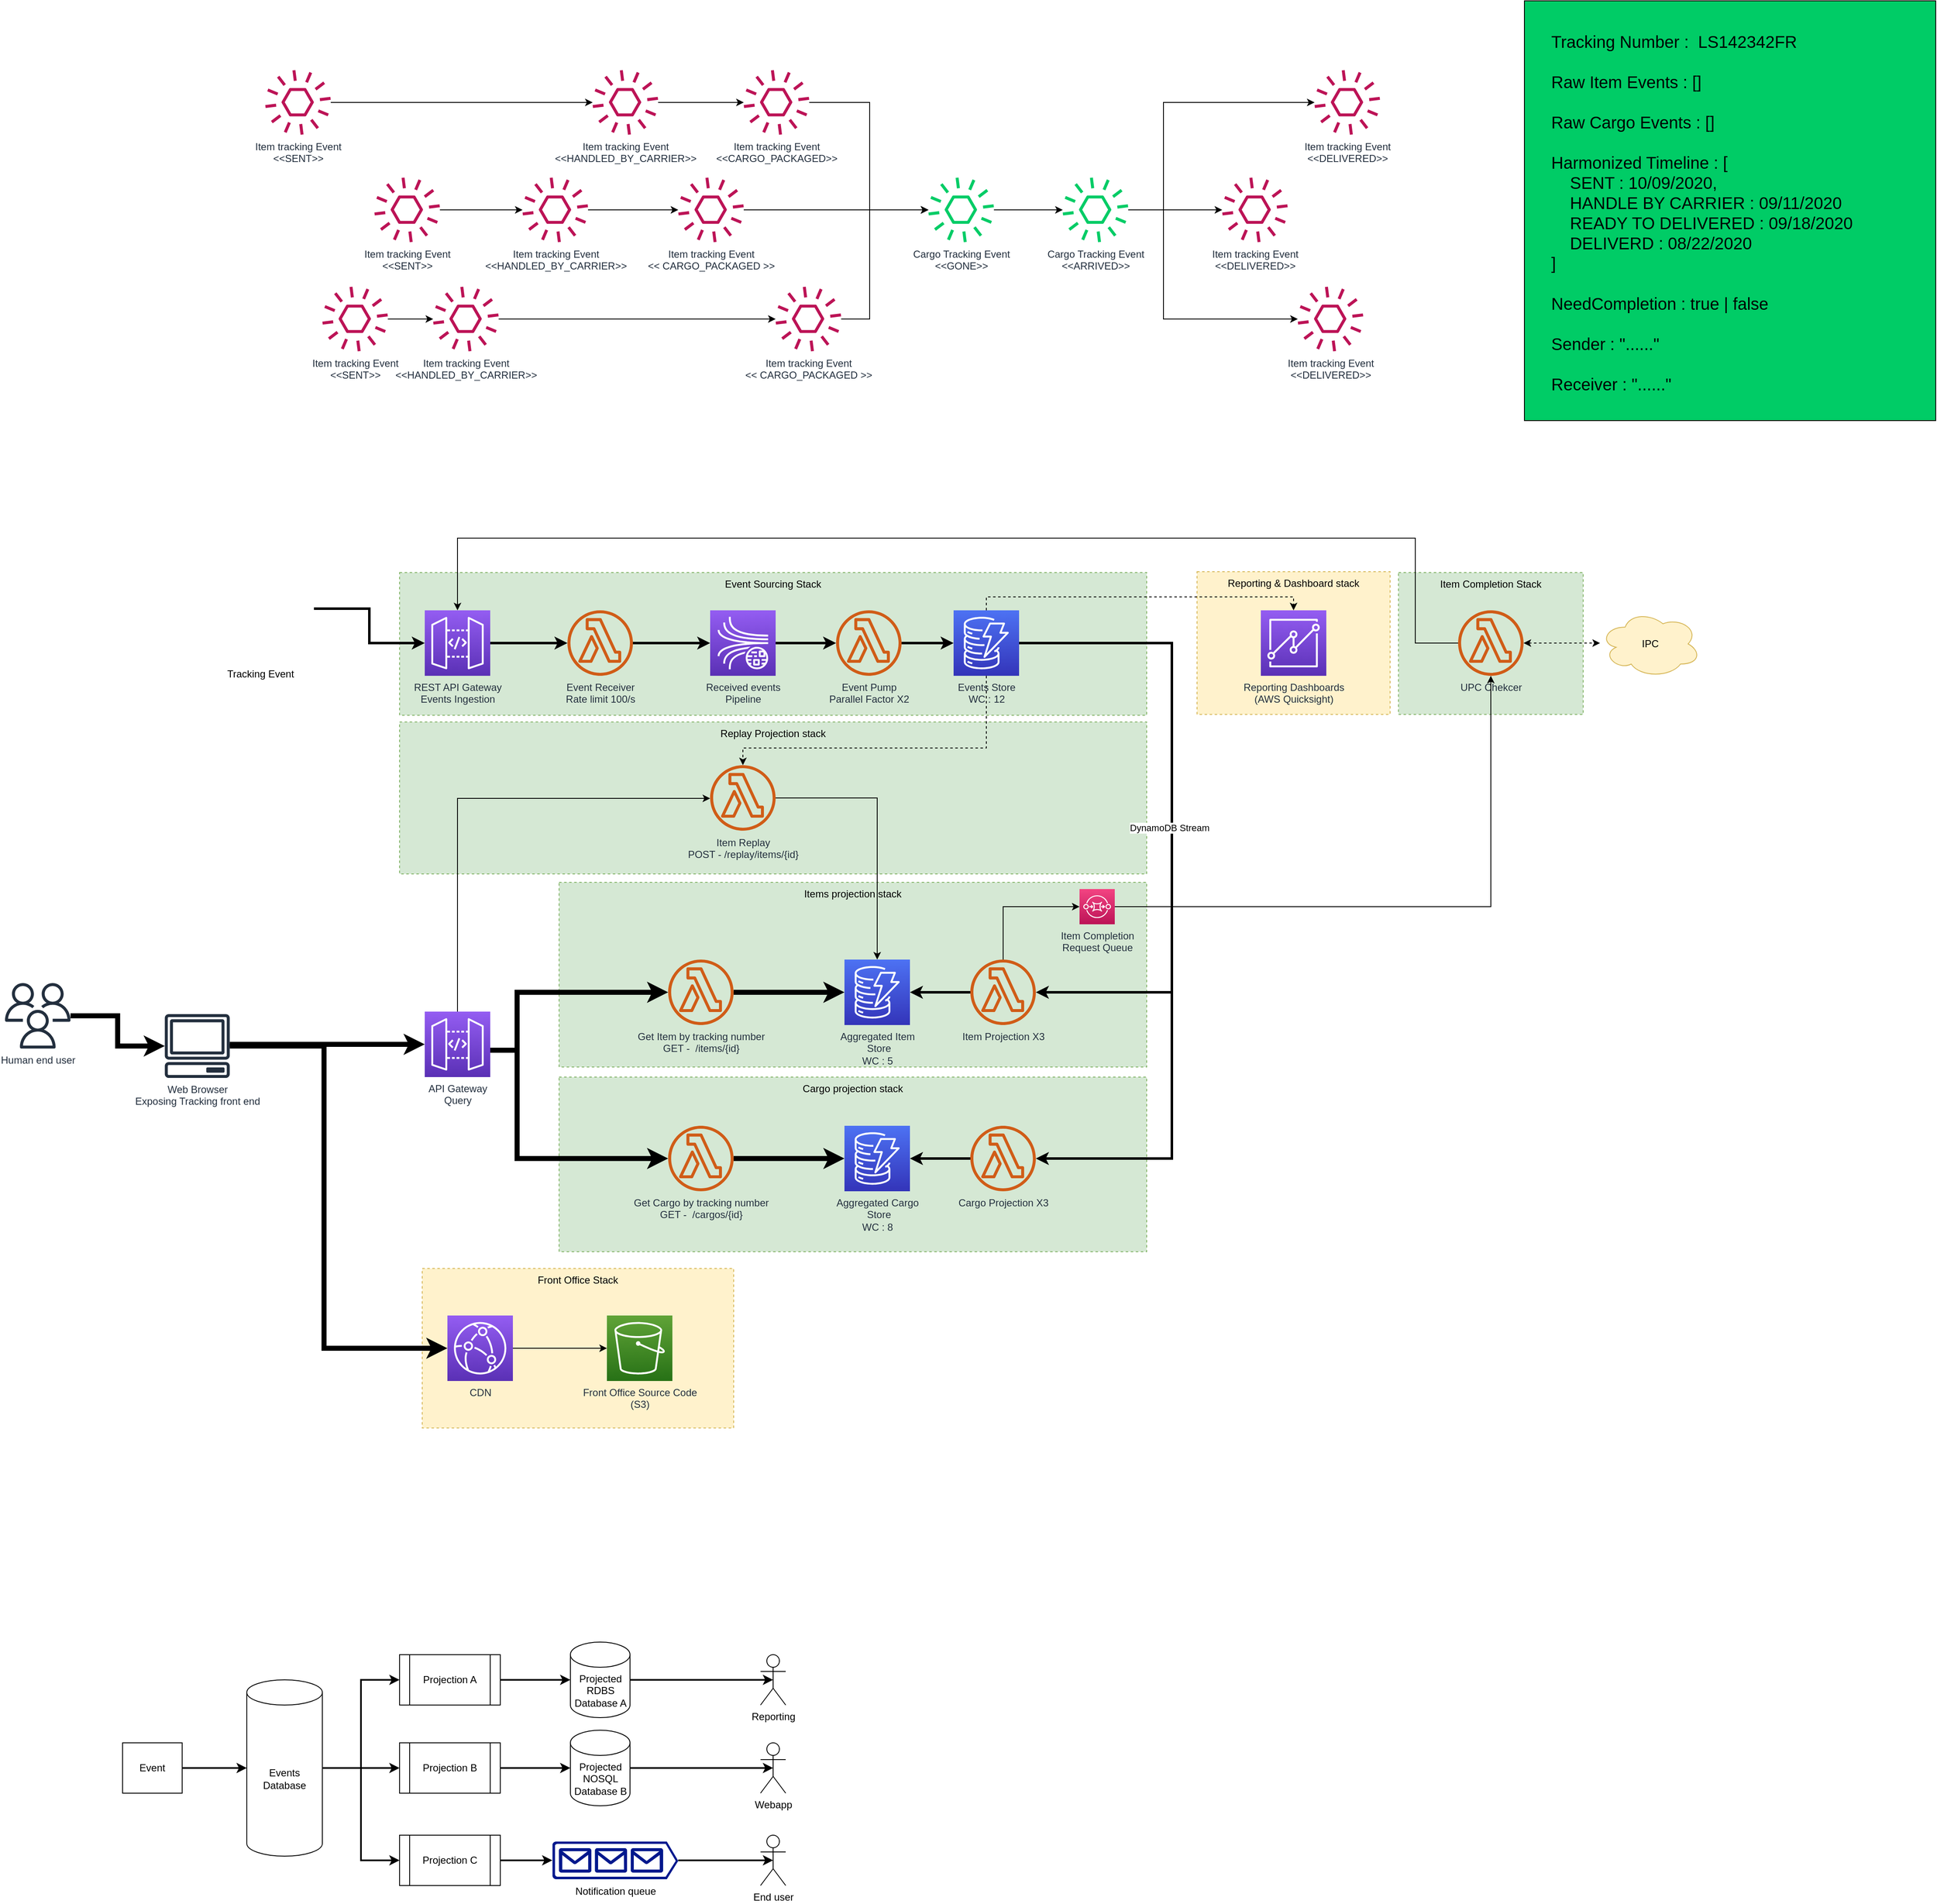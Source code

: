 <mxfile version="13.7.9" type="device"><diagram id="Ht1M8jgEwFfnCIfOTk4-" name="Page-1"><mxGraphModel dx="2520" dy="1563" grid="1" gridSize="10" guides="1" tooltips="1" connect="1" arrows="1" fold="1" page="1" pageScale="1" pageWidth="1169" pageHeight="827" math="0" shadow="0"><root><mxCell id="0"/><mxCell id="1" parent="0"/><mxCell id="Wn7-F7wLtAGooa-VM_6L-3" value="Cargo projection stack" style="fillColor=#d5e8d4;strokeColor=#82b366;dashed=1;verticalAlign=top;fontStyle=0;" vertex="1" parent="1"><mxGeometry x="430" y="502" width="700" height="208" as="geometry"/></mxCell><mxCell id="ptYLFDkR_tMjCrE3oB0P-11" value="Replay Projection stack" style="fillColor=#d5e8d4;strokeColor=#82b366;dashed=1;verticalAlign=top;fontStyle=0;" parent="1" vertex="1"><mxGeometry x="240" y="79" width="890" height="181" as="geometry"/></mxCell><mxCell id="R1lDysVu-CYgKzCgnxMu-57" value="Front Office Stack" style="fillColor=#fff2cc;strokeColor=#d6b656;dashed=1;verticalAlign=top;fontStyle=0;shadow=0;" parent="1" vertex="1"><mxGeometry x="267" y="730" width="371" height="190" as="geometry"/></mxCell><mxCell id="R1lDysVu-CYgKzCgnxMu-56" value="Items projection stack" style="fillColor=#d5e8d4;strokeColor=#82b366;dashed=1;verticalAlign=top;fontStyle=0;" parent="1" vertex="1"><mxGeometry x="430" y="270" width="700" height="220" as="geometry"/></mxCell><mxCell id="R1lDysVu-CYgKzCgnxMu-55" value="Event Sourcing Stack" style="fillColor=#d5e8d4;strokeColor=#82b366;dashed=1;verticalAlign=top;fontStyle=0;" parent="1" vertex="1"><mxGeometry x="240" y="-99" width="890" height="170" as="geometry"/></mxCell><mxCell id="R1lDysVu-CYgKzCgnxMu-5" style="edgeStyle=orthogonalEdgeStyle;rounded=0;orthogonalLoop=1;jettySize=auto;html=1;strokeWidth=3;" parent="1" source="R1lDysVu-CYgKzCgnxMu-1" target="R1lDysVu-CYgKzCgnxMu-4" edge="1"><mxGeometry relative="1" as="geometry"/></mxCell><mxCell id="R1lDysVu-CYgKzCgnxMu-1" value="REST API Gateway&lt;br&gt;Events Ingestion" style="outlineConnect=0;fontColor=#232F3E;gradientColor=#945DF2;gradientDirection=north;fillColor=#5A30B5;strokeColor=#ffffff;dashed=0;verticalLabelPosition=bottom;verticalAlign=top;align=center;html=1;fontSize=12;fontStyle=0;aspect=fixed;shape=mxgraph.aws4.resourceIcon;resIcon=mxgraph.aws4.api_gateway;" parent="1" vertex="1"><mxGeometry x="270" y="-54" width="78" height="78" as="geometry"/></mxCell><mxCell id="R1lDysVu-CYgKzCgnxMu-33" style="edgeStyle=orthogonalEdgeStyle;rounded=0;orthogonalLoop=1;jettySize=auto;html=1;strokeWidth=6;" parent="1" source="R1lDysVu-CYgKzCgnxMu-2" target="R1lDysVu-CYgKzCgnxMu-28" edge="1"><mxGeometry relative="1" as="geometry"><Array as="points"><mxPoint x="380" y="470"/><mxPoint x="380" y="401"/></Array></mxGeometry></mxCell><mxCell id="R1lDysVu-CYgKzCgnxMu-37" style="edgeStyle=orthogonalEdgeStyle;rounded=0;orthogonalLoop=1;jettySize=auto;html=1;strokeWidth=6;" parent="1" source="R1lDysVu-CYgKzCgnxMu-2" target="R1lDysVu-CYgKzCgnxMu-29" edge="1"><mxGeometry relative="1" as="geometry"><Array as="points"><mxPoint x="380" y="470"/><mxPoint x="380" y="599"/></Array></mxGeometry></mxCell><mxCell id="ptYLFDkR_tMjCrE3oB0P-8" style="edgeStyle=orthogonalEdgeStyle;rounded=0;orthogonalLoop=1;jettySize=auto;html=1;" parent="1" source="R1lDysVu-CYgKzCgnxMu-2" target="ptYLFDkR_tMjCrE3oB0P-7" edge="1"><mxGeometry relative="1" as="geometry"><Array as="points"><mxPoint x="309" y="170"/></Array></mxGeometry></mxCell><mxCell id="R1lDysVu-CYgKzCgnxMu-2" value="API Gateway&lt;br&gt;Query" style="outlineConnect=0;fontColor=#232F3E;gradientColor=#945DF2;gradientDirection=north;fillColor=#5A30B5;strokeColor=#ffffff;dashed=0;verticalLabelPosition=bottom;verticalAlign=top;align=center;html=1;fontSize=12;fontStyle=0;aspect=fixed;shape=mxgraph.aws4.resourceIcon;resIcon=mxgraph.aws4.api_gateway;" parent="1" vertex="1"><mxGeometry x="270" y="424" width="78" height="78" as="geometry"/></mxCell><mxCell id="R1lDysVu-CYgKzCgnxMu-7" style="edgeStyle=orthogonalEdgeStyle;rounded=0;orthogonalLoop=1;jettySize=auto;html=1;strokeWidth=3;" parent="1" source="R1lDysVu-CYgKzCgnxMu-4" target="R1lDysVu-CYgKzCgnxMu-6" edge="1"><mxGeometry relative="1" as="geometry"/></mxCell><mxCell id="R1lDysVu-CYgKzCgnxMu-4" value="Event Receiver&lt;br&gt;Rate limit 100/s" style="outlineConnect=0;fontColor=#232F3E;gradientColor=none;fillColor=#D05C17;strokeColor=none;dashed=0;verticalLabelPosition=bottom;verticalAlign=top;align=center;html=1;fontSize=12;fontStyle=0;aspect=fixed;pointerEvents=1;shape=mxgraph.aws4.lambda_function;" parent="1" vertex="1"><mxGeometry x="440" y="-54" width="78" height="78" as="geometry"/></mxCell><mxCell id="R1lDysVu-CYgKzCgnxMu-9" style="edgeStyle=orthogonalEdgeStyle;rounded=0;orthogonalLoop=1;jettySize=auto;html=1;strokeWidth=3;" parent="1" source="R1lDysVu-CYgKzCgnxMu-6" target="R1lDysVu-CYgKzCgnxMu-8" edge="1"><mxGeometry relative="1" as="geometry"/></mxCell><mxCell id="R1lDysVu-CYgKzCgnxMu-6" value="Received events&lt;br&gt;Pipeline" style="outlineConnect=0;fontColor=#232F3E;gradientColor=#945DF2;gradientDirection=north;fillColor=#5A30B5;strokeColor=#ffffff;dashed=0;verticalLabelPosition=bottom;verticalAlign=top;align=center;html=1;fontSize=12;fontStyle=0;aspect=fixed;shape=mxgraph.aws4.resourceIcon;resIcon=mxgraph.aws4.kinesis_data_streams;" parent="1" vertex="1"><mxGeometry x="610" y="-54" width="78" height="78" as="geometry"/></mxCell><mxCell id="R1lDysVu-CYgKzCgnxMu-13" style="edgeStyle=orthogonalEdgeStyle;rounded=0;orthogonalLoop=1;jettySize=auto;html=1;strokeWidth=3;" parent="1" source="R1lDysVu-CYgKzCgnxMu-8" target="R1lDysVu-CYgKzCgnxMu-12" edge="1"><mxGeometry relative="1" as="geometry"/></mxCell><mxCell id="R1lDysVu-CYgKzCgnxMu-8" value="Event Pump&lt;br&gt;Parallel Factor X2" style="outlineConnect=0;fontColor=#232F3E;gradientColor=none;fillColor=#D05C17;strokeColor=none;dashed=0;verticalLabelPosition=bottom;verticalAlign=top;align=center;html=1;fontSize=12;fontStyle=0;aspect=fixed;pointerEvents=1;shape=mxgraph.aws4.lambda_function;" parent="1" vertex="1"><mxGeometry x="760" y="-54" width="78" height="78" as="geometry"/></mxCell><mxCell id="ptYLFDkR_tMjCrE3oB0P-9" style="edgeStyle=orthogonalEdgeStyle;rounded=0;orthogonalLoop=1;jettySize=auto;html=1;dashed=1;" parent="1" source="R1lDysVu-CYgKzCgnxMu-12" target="ptYLFDkR_tMjCrE3oB0P-7" edge="1"><mxGeometry relative="1" as="geometry"><Array as="points"><mxPoint x="939" y="110"/><mxPoint x="649" y="110"/></Array></mxGeometry></mxCell><mxCell id="R1lDysVu-CYgKzCgnxMu-12" value="Events Store&lt;br&gt;WC : 12" style="outlineConnect=0;fontColor=#232F3E;gradientColor=#4D72F3;gradientDirection=north;fillColor=#3334B9;strokeColor=#ffffff;dashed=0;verticalLabelPosition=bottom;verticalAlign=top;align=center;html=1;fontSize=12;fontStyle=0;aspect=fixed;shape=mxgraph.aws4.resourceIcon;resIcon=mxgraph.aws4.dynamodb;" parent="1" vertex="1"><mxGeometry x="900" y="-54" width="78" height="78" as="geometry"/></mxCell><mxCell id="R1lDysVu-CYgKzCgnxMu-23" style="edgeStyle=orthogonalEdgeStyle;rounded=0;orthogonalLoop=1;jettySize=auto;html=1;strokeWidth=3;" parent="1" source="R1lDysVu-CYgKzCgnxMu-14" target="R1lDysVu-CYgKzCgnxMu-19" edge="1"><mxGeometry relative="1" as="geometry"/></mxCell><mxCell id="R1lDysVu-CYgKzCgnxMu-14" value="Cargo Projection X3" style="outlineConnect=0;fontColor=#232F3E;gradientColor=none;fillColor=#D05C17;strokeColor=none;dashed=0;verticalLabelPosition=bottom;verticalAlign=top;align=center;html=1;fontSize=12;fontStyle=0;aspect=fixed;pointerEvents=1;shape=mxgraph.aws4.lambda_function;" parent="1" vertex="1"><mxGeometry x="920" y="560" width="78" height="78" as="geometry"/></mxCell><mxCell id="R1lDysVu-CYgKzCgnxMu-22" style="edgeStyle=orthogonalEdgeStyle;rounded=0;orthogonalLoop=1;jettySize=auto;html=1;strokeWidth=3;" parent="1" source="R1lDysVu-CYgKzCgnxMu-16" target="R1lDysVu-CYgKzCgnxMu-21" edge="1"><mxGeometry relative="1" as="geometry"/></mxCell><mxCell id="ptYLFDkR_tMjCrE3oB0P-19" style="edgeStyle=orthogonalEdgeStyle;rounded=0;orthogonalLoop=1;jettySize=auto;html=1;strokeWidth=1;" parent="1" source="R1lDysVu-CYgKzCgnxMu-16" target="ptYLFDkR_tMjCrE3oB0P-15" edge="1"><mxGeometry relative="1" as="geometry"><Array as="points"><mxPoint x="959" y="299"/></Array></mxGeometry></mxCell><mxCell id="R1lDysVu-CYgKzCgnxMu-16" value="Item Projection X3" style="outlineConnect=0;fontColor=#232F3E;gradientColor=none;fillColor=#D05C17;strokeColor=none;dashed=0;verticalLabelPosition=bottom;verticalAlign=top;align=center;html=1;fontSize=12;fontStyle=0;aspect=fixed;pointerEvents=1;shape=mxgraph.aws4.lambda_function;" parent="1" vertex="1"><mxGeometry x="920" y="362" width="78" height="78" as="geometry"/></mxCell><mxCell id="R1lDysVu-CYgKzCgnxMu-19" value="Aggregated Cargo&lt;br&gt;&amp;nbsp;Store&lt;br&gt;WC : 8" style="outlineConnect=0;fontColor=#232F3E;gradientColor=#4D72F3;gradientDirection=north;fillColor=#3334B9;strokeColor=#ffffff;dashed=0;verticalLabelPosition=bottom;verticalAlign=top;align=center;html=1;fontSize=12;fontStyle=0;aspect=fixed;shape=mxgraph.aws4.resourceIcon;resIcon=mxgraph.aws4.dynamodb;" parent="1" vertex="1"><mxGeometry x="770" y="560" width="78" height="78" as="geometry"/></mxCell><mxCell id="R1lDysVu-CYgKzCgnxMu-21" value="Aggregated Item&lt;br&gt;&amp;nbsp;Store&lt;br&gt;WC : 5" style="outlineConnect=0;fontColor=#232F3E;gradientColor=#4D72F3;gradientDirection=north;fillColor=#3334B9;strokeColor=#ffffff;dashed=0;verticalLabelPosition=bottom;verticalAlign=top;align=center;html=1;fontSize=12;fontStyle=0;aspect=fixed;shape=mxgraph.aws4.resourceIcon;resIcon=mxgraph.aws4.dynamodb;" parent="1" vertex="1"><mxGeometry x="770" y="362" width="78" height="78" as="geometry"/></mxCell><mxCell id="R1lDysVu-CYgKzCgnxMu-25" style="edgeStyle=orthogonalEdgeStyle;rounded=0;orthogonalLoop=1;jettySize=auto;html=1;strokeWidth=3;" parent="1" source="R1lDysVu-CYgKzCgnxMu-12" target="R1lDysVu-CYgKzCgnxMu-16" edge="1"><mxGeometry relative="1" as="geometry"><Array as="points"><mxPoint x="1160" y="-15"/><mxPoint x="1160" y="401"/></Array><mxPoint x="1128" as="sourcePoint"/></mxGeometry></mxCell><mxCell id="R1lDysVu-CYgKzCgnxMu-26" style="edgeStyle=orthogonalEdgeStyle;rounded=0;orthogonalLoop=1;jettySize=auto;html=1;strokeWidth=3;" parent="1" source="R1lDysVu-CYgKzCgnxMu-12" target="R1lDysVu-CYgKzCgnxMu-14" edge="1"><mxGeometry relative="1" as="geometry"><Array as="points"><mxPoint x="1160" y="-15"/><mxPoint x="1160" y="599"/></Array><mxPoint x="1128" as="sourcePoint"/></mxGeometry></mxCell><mxCell id="Wn7-F7wLtAGooa-VM_6L-2" value="DynamoDB Stream" style="edgeLabel;html=1;align=center;verticalAlign=middle;resizable=0;points=[];" vertex="1" connectable="0" parent="R1lDysVu-CYgKzCgnxMu-26"><mxGeometry x="-0.162" y="-3" relative="1" as="geometry"><mxPoint as="offset"/></mxGeometry></mxCell><mxCell id="R1lDysVu-CYgKzCgnxMu-35" style="edgeStyle=orthogonalEdgeStyle;rounded=0;orthogonalLoop=1;jettySize=auto;html=1;strokeWidth=6;" parent="1" source="R1lDysVu-CYgKzCgnxMu-28" target="R1lDysVu-CYgKzCgnxMu-21" edge="1"><mxGeometry relative="1" as="geometry"/></mxCell><mxCell id="R1lDysVu-CYgKzCgnxMu-28" value="Get Item by tracking number&lt;br&gt;GET -&amp;nbsp; /items/{id}" style="outlineConnect=0;fontColor=#232F3E;gradientColor=none;fillColor=#D05C17;strokeColor=none;dashed=0;verticalLabelPosition=bottom;verticalAlign=top;align=center;html=1;fontSize=12;fontStyle=0;aspect=fixed;pointerEvents=1;shape=mxgraph.aws4.lambda_function;" parent="1" vertex="1"><mxGeometry x="560" y="362" width="78" height="78" as="geometry"/></mxCell><mxCell id="R1lDysVu-CYgKzCgnxMu-36" style="edgeStyle=orthogonalEdgeStyle;rounded=0;orthogonalLoop=1;jettySize=auto;html=1;strokeWidth=6;" parent="1" source="R1lDysVu-CYgKzCgnxMu-29" target="R1lDysVu-CYgKzCgnxMu-19" edge="1"><mxGeometry relative="1" as="geometry"/></mxCell><mxCell id="R1lDysVu-CYgKzCgnxMu-29" value="Get Cargo by tracking number&lt;br&gt;GET -&amp;nbsp; /cargos/{id}" style="outlineConnect=0;fontColor=#232F3E;gradientColor=none;fillColor=#D05C17;strokeColor=none;dashed=0;verticalLabelPosition=bottom;verticalAlign=top;align=center;html=1;fontSize=12;fontStyle=0;aspect=fixed;pointerEvents=1;shape=mxgraph.aws4.lambda_function;" parent="1" vertex="1"><mxGeometry x="560" y="560" width="78" height="78" as="geometry"/></mxCell><mxCell id="R1lDysVu-CYgKzCgnxMu-38" value="Front Office Source Code&lt;br&gt;(S3)" style="outlineConnect=0;fontColor=#232F3E;gradientColor=#60A337;gradientDirection=north;fillColor=#277116;strokeColor=#ffffff;dashed=0;verticalLabelPosition=bottom;verticalAlign=top;align=center;html=1;fontSize=12;fontStyle=0;aspect=fixed;shape=mxgraph.aws4.resourceIcon;resIcon=mxgraph.aws4.s3;" parent="1" vertex="1"><mxGeometry x="487" y="786" width="78" height="78" as="geometry"/></mxCell><mxCell id="R1lDysVu-CYgKzCgnxMu-41" style="edgeStyle=orthogonalEdgeStyle;rounded=0;orthogonalLoop=1;jettySize=auto;html=1;" parent="1" source="R1lDysVu-CYgKzCgnxMu-39" target="R1lDysVu-CYgKzCgnxMu-38" edge="1"><mxGeometry relative="1" as="geometry"/></mxCell><mxCell id="R1lDysVu-CYgKzCgnxMu-39" value="CDN" style="outlineConnect=0;fontColor=#232F3E;gradientColor=#945DF2;gradientDirection=north;fillColor=#5A30B5;strokeColor=#ffffff;dashed=0;verticalLabelPosition=bottom;verticalAlign=top;align=center;html=1;fontSize=12;fontStyle=0;aspect=fixed;shape=mxgraph.aws4.resourceIcon;resIcon=mxgraph.aws4.cloudfront;" parent="1" vertex="1"><mxGeometry x="297" y="786" width="78" height="78" as="geometry"/></mxCell><mxCell id="R1lDysVu-CYgKzCgnxMu-47" style="edgeStyle=orthogonalEdgeStyle;rounded=0;orthogonalLoop=1;jettySize=auto;html=1;strokeWidth=6;" parent="1" source="R1lDysVu-CYgKzCgnxMu-44" target="R1lDysVu-CYgKzCgnxMu-45" edge="1"><mxGeometry relative="1" as="geometry"/></mxCell><mxCell id="R1lDysVu-CYgKzCgnxMu-44" value="Human end user" style="outlineConnect=0;fontColor=#232F3E;gradientColor=none;fillColor=#232F3E;strokeColor=none;dashed=0;verticalLabelPosition=bottom;verticalAlign=top;align=center;html=1;fontSize=12;fontStyle=0;aspect=fixed;pointerEvents=1;shape=mxgraph.aws4.users;" parent="1" vertex="1"><mxGeometry x="-230" y="390" width="78" height="78" as="geometry"/></mxCell><mxCell id="R1lDysVu-CYgKzCgnxMu-51" style="edgeStyle=orthogonalEdgeStyle;rounded=0;orthogonalLoop=1;jettySize=auto;html=1;strokeWidth=6;" parent="1" source="R1lDysVu-CYgKzCgnxMu-45" target="R1lDysVu-CYgKzCgnxMu-2" edge="1"><mxGeometry relative="1" as="geometry"><Array as="points"><mxPoint x="120" y="463"/><mxPoint x="120" y="463"/></Array></mxGeometry></mxCell><mxCell id="R1lDysVu-CYgKzCgnxMu-89" style="edgeStyle=orthogonalEdgeStyle;rounded=0;orthogonalLoop=1;jettySize=auto;html=1;strokeWidth=6;" parent="1" source="R1lDysVu-CYgKzCgnxMu-45" target="R1lDysVu-CYgKzCgnxMu-39" edge="1"><mxGeometry relative="1" as="geometry"><Array as="points"><mxPoint x="150" y="465"/><mxPoint x="150" y="825"/></Array></mxGeometry></mxCell><mxCell id="R1lDysVu-CYgKzCgnxMu-45" value="Web Browser&lt;br&gt;Exposing Tracking front end" style="outlineConnect=0;fontColor=#232F3E;gradientColor=none;fillColor=#232F3E;strokeColor=none;dashed=0;verticalLabelPosition=bottom;verticalAlign=top;align=center;html=1;fontSize=12;fontStyle=0;aspect=fixed;pointerEvents=1;shape=mxgraph.aws4.client;" parent="1" vertex="1"><mxGeometry x="-40" y="427" width="78" height="76" as="geometry"/></mxCell><mxCell id="R1lDysVu-CYgKzCgnxMu-54" style="edgeStyle=orthogonalEdgeStyle;rounded=0;orthogonalLoop=1;jettySize=auto;html=1;strokeWidth=3;" parent="1" source="R1lDysVu-CYgKzCgnxMu-53" target="R1lDysVu-CYgKzCgnxMu-1" edge="1"><mxGeometry relative="1" as="geometry"/></mxCell><mxCell id="R1lDysVu-CYgKzCgnxMu-53" value="Tracking Event" style="shape=image;html=1;verticalAlign=top;verticalLabelPosition=bottom;labelBackgroundColor=#ffffff;imageAspect=0;aspect=fixed;image=https://cdn2.iconfinder.com/data/icons/postal-service-line-to-your-front-door/512/Tracking_number-128.png" parent="1" vertex="1"><mxGeometry x="10" y="-120" width="128" height="128" as="geometry"/></mxCell><mxCell id="R1lDysVu-CYgKzCgnxMu-58" value="Reporting &amp; Dashboard stack" style="fillColor=#fff2cc;strokeColor=#d6b656;dashed=1;verticalAlign=top;fontStyle=0;" parent="1" vertex="1"><mxGeometry x="1190" y="-100" width="230" height="170" as="geometry"/></mxCell><mxCell id="R1lDysVu-CYgKzCgnxMu-66" value="Item Completion Stack" style="fillColor=#d5e8d4;strokeColor=#82b366;dashed=1;verticalAlign=top;fontStyle=0;" parent="1" vertex="1"><mxGeometry x="1430" y="-99" width="220" height="169" as="geometry"/></mxCell><mxCell id="ptYLFDkR_tMjCrE3oB0P-2" style="edgeStyle=orthogonalEdgeStyle;rounded=0;orthogonalLoop=1;jettySize=auto;html=1;startArrow=classic;startFill=1;dashed=1;" parent="1" source="R1lDysVu-CYgKzCgnxMu-76" target="R1lDysVu-CYgKzCgnxMu-82" edge="1"><mxGeometry relative="1" as="geometry"><Array as="points"><mxPoint x="1620" y="-15"/><mxPoint x="1620" y="-15"/></Array></mxGeometry></mxCell><mxCell id="R1lDysVu-CYgKzCgnxMu-76" value="UPC Chekcer" style="outlineConnect=0;fontColor=#232F3E;gradientColor=none;fillColor=#D05C17;strokeColor=none;dashed=0;verticalLabelPosition=bottom;verticalAlign=top;align=center;html=1;fontSize=12;fontStyle=0;aspect=fixed;pointerEvents=1;shape=mxgraph.aws4.lambda_function;" parent="1" vertex="1"><mxGeometry x="1501" y="-54" width="78" height="78" as="geometry"/></mxCell><mxCell id="R1lDysVu-CYgKzCgnxMu-82" value="IPC" style="ellipse;shape=cloud;whiteSpace=wrap;html=1;shadow=0;fillColor=#fff2cc;strokeColor=#d6b656;" parent="1" vertex="1"><mxGeometry x="1670" y="-54" width="120" height="80" as="geometry"/></mxCell><mxCell id="R1lDysVu-CYgKzCgnxMu-59" value="Reporting Dashboards&lt;br&gt;(AWS Quicksight)" style="outlineConnect=0;fontColor=#232F3E;gradientColor=#945DF2;gradientDirection=north;fillColor=#5A30B5;strokeColor=#ffffff;dashed=0;verticalLabelPosition=bottom;verticalAlign=top;align=center;html=1;fontSize=12;fontStyle=0;aspect=fixed;shape=mxgraph.aws4.resourceIcon;resIcon=mxgraph.aws4.quicksight;" parent="1" vertex="1"><mxGeometry x="1266" y="-54" width="78" height="78" as="geometry"/></mxCell><mxCell id="R1lDysVu-CYgKzCgnxMu-88" style="edgeStyle=orthogonalEdgeStyle;rounded=0;orthogonalLoop=1;jettySize=auto;html=1;dashed=1;" parent="1" source="R1lDysVu-CYgKzCgnxMu-12" target="R1lDysVu-CYgKzCgnxMu-59" edge="1"><mxGeometry relative="1" as="geometry"><Array as="points"><mxPoint x="939" y="-70"/><mxPoint x="1305" y="-70"/></Array></mxGeometry></mxCell><mxCell id="R1lDysVu-CYgKzCgnxMu-86" style="edgeStyle=orthogonalEdgeStyle;rounded=0;orthogonalLoop=1;jettySize=auto;html=1;" parent="1" source="R1lDysVu-CYgKzCgnxMu-76" target="R1lDysVu-CYgKzCgnxMu-1" edge="1"><mxGeometry relative="1" as="geometry"><mxPoint x="1128" y="619" as="sourcePoint"/><mxPoint x="1400.0" y="115" as="targetPoint"/><Array as="points"><mxPoint x="1450" y="-15"/><mxPoint x="1450" y="-140"/><mxPoint x="309" y="-140"/></Array></mxGeometry></mxCell><mxCell id="R1lDysVu-CYgKzCgnxMu-102" style="edgeStyle=orthogonalEdgeStyle;rounded=0;orthogonalLoop=1;jettySize=auto;html=1;" parent="1" source="R1lDysVu-CYgKzCgnxMu-94" target="R1lDysVu-CYgKzCgnxMu-132" edge="1"><mxGeometry relative="1" as="geometry"/></mxCell><mxCell id="R1lDysVu-CYgKzCgnxMu-94" value="Item tracking Event&lt;br&gt;&amp;lt;&amp;lt;SENT&amp;gt;&amp;gt;" style="outlineConnect=0;fontColor=#232F3E;gradientColor=none;fillColor=#BC1356;strokeColor=none;dashed=0;verticalLabelPosition=bottom;verticalAlign=top;align=center;html=1;fontSize=12;fontStyle=0;aspect=fixed;pointerEvents=1;shape=mxgraph.aws4.event;shadow=0;" parent="1" vertex="1"><mxGeometry x="80" y="-698.0" width="78" height="78" as="geometry"/></mxCell><mxCell id="R1lDysVu-CYgKzCgnxMu-120" style="edgeStyle=orthogonalEdgeStyle;rounded=0;orthogonalLoop=1;jettySize=auto;html=1;" parent="1" source="R1lDysVu-CYgKzCgnxMu-98" target="R1lDysVu-CYgKzCgnxMu-101" edge="1"><mxGeometry relative="1" as="geometry"><Array as="points"><mxPoint x="800" y="-659"/><mxPoint x="800" y="-531"/></Array></mxGeometry></mxCell><mxCell id="R1lDysVu-CYgKzCgnxMu-98" value="Item tracking Event&lt;br&gt;&amp;lt;&amp;lt;CARGO_PACKAGED&amp;gt;&amp;gt;" style="outlineConnect=0;fontColor=#232F3E;gradientColor=none;fillColor=#BC1356;strokeColor=none;dashed=0;verticalLabelPosition=bottom;verticalAlign=top;align=center;html=1;fontSize=12;fontStyle=0;aspect=fixed;pointerEvents=1;shape=mxgraph.aws4.event;shadow=0;" parent="1" vertex="1"><mxGeometry x="650" y="-698.0" width="78" height="78" as="geometry"/></mxCell><mxCell id="R1lDysVu-CYgKzCgnxMu-109" style="edgeStyle=orthogonalEdgeStyle;rounded=0;orthogonalLoop=1;jettySize=auto;html=1;" parent="1" source="R1lDysVu-CYgKzCgnxMu-101" target="R1lDysVu-CYgKzCgnxMu-106" edge="1"><mxGeometry relative="1" as="geometry"/></mxCell><mxCell id="R1lDysVu-CYgKzCgnxMu-101" value="Cargo Tracking Event&lt;br&gt;&amp;lt;&amp;lt;GONE&amp;gt;&amp;gt;" style="outlineConnect=0;fontColor=#232F3E;gradientColor=none;strokeColor=none;dashed=0;verticalLabelPosition=bottom;verticalAlign=top;align=center;html=1;fontSize=12;fontStyle=0;aspect=fixed;pointerEvents=1;shape=mxgraph.aws4.event;shadow=0;fillColor=#00CC66;" parent="1" vertex="1"><mxGeometry x="870" y="-570" width="78" height="78" as="geometry"/></mxCell><mxCell id="R1lDysVu-CYgKzCgnxMu-124" style="edgeStyle=orthogonalEdgeStyle;rounded=0;orthogonalLoop=1;jettySize=auto;html=1;" parent="1" source="R1lDysVu-CYgKzCgnxMu-106" target="R1lDysVu-CYgKzCgnxMu-107" edge="1"><mxGeometry relative="1" as="geometry"><Array as="points"><mxPoint x="1150" y="-531"/><mxPoint x="1150" y="-659"/></Array></mxGeometry></mxCell><mxCell id="R1lDysVu-CYgKzCgnxMu-126" style="edgeStyle=orthogonalEdgeStyle;rounded=0;orthogonalLoop=1;jettySize=auto;html=1;" parent="1" source="R1lDysVu-CYgKzCgnxMu-106" target="R1lDysVu-CYgKzCgnxMu-121" edge="1"><mxGeometry relative="1" as="geometry"/></mxCell><mxCell id="R1lDysVu-CYgKzCgnxMu-127" style="edgeStyle=orthogonalEdgeStyle;rounded=0;orthogonalLoop=1;jettySize=auto;html=1;" parent="1" source="R1lDysVu-CYgKzCgnxMu-106" target="R1lDysVu-CYgKzCgnxMu-122" edge="1"><mxGeometry relative="1" as="geometry"><Array as="points"><mxPoint x="1150" y="-531"/><mxPoint x="1150" y="-401"/></Array></mxGeometry></mxCell><mxCell id="R1lDysVu-CYgKzCgnxMu-106" value="Cargo Tracking Event&lt;br&gt;&amp;lt;&amp;lt;ARRIVED&amp;gt;&amp;gt;" style="outlineConnect=0;fontColor=#232F3E;gradientColor=none;strokeColor=none;dashed=0;verticalLabelPosition=bottom;verticalAlign=top;align=center;html=1;fontSize=12;fontStyle=0;aspect=fixed;pointerEvents=1;shape=mxgraph.aws4.event;shadow=0;fillColor=#00CC66;" parent="1" vertex="1"><mxGeometry x="1030" y="-570" width="78" height="78" as="geometry"/></mxCell><mxCell id="R1lDysVu-CYgKzCgnxMu-107" value="Item tracking Event&lt;br&gt;&amp;lt;&amp;lt;DELIVERED&amp;gt;&amp;gt;" style="outlineConnect=0;fontColor=#232F3E;gradientColor=none;fillColor=#BC1356;strokeColor=none;dashed=0;verticalLabelPosition=bottom;verticalAlign=top;align=center;html=1;fontSize=12;fontStyle=0;aspect=fixed;pointerEvents=1;shape=mxgraph.aws4.event;shadow=0;" parent="1" vertex="1"><mxGeometry x="1330" y="-698" width="78" height="78" as="geometry"/></mxCell><mxCell id="R1lDysVu-CYgKzCgnxMu-118" style="edgeStyle=orthogonalEdgeStyle;rounded=0;orthogonalLoop=1;jettySize=auto;html=1;" parent="1" source="R1lDysVu-CYgKzCgnxMu-112" target="R1lDysVu-CYgKzCgnxMu-133" edge="1"><mxGeometry relative="1" as="geometry"/></mxCell><mxCell id="R1lDysVu-CYgKzCgnxMu-112" value="Item tracking Event&lt;br&gt;&amp;lt;&amp;lt;SENT&amp;gt;&amp;gt;" style="outlineConnect=0;fontColor=#232F3E;gradientColor=none;fillColor=#BC1356;strokeColor=none;dashed=0;verticalLabelPosition=bottom;verticalAlign=top;align=center;html=1;fontSize=12;fontStyle=0;aspect=fixed;pointerEvents=1;shape=mxgraph.aws4.event;shadow=0;" parent="1" vertex="1"><mxGeometry x="210" y="-570.0" width="78" height="78" as="geometry"/></mxCell><mxCell id="R1lDysVu-CYgKzCgnxMu-116" style="edgeStyle=orthogonalEdgeStyle;rounded=0;orthogonalLoop=1;jettySize=auto;html=1;" parent="1" source="R1lDysVu-CYgKzCgnxMu-113" target="R1lDysVu-CYgKzCgnxMu-101" edge="1"><mxGeometry relative="1" as="geometry"/></mxCell><mxCell id="R1lDysVu-CYgKzCgnxMu-113" value="Item tracking Event&lt;br&gt;&amp;lt;&amp;lt;&amp;nbsp;CARGO_PACKAGED &amp;gt;&amp;gt;" style="outlineConnect=0;fontColor=#232F3E;gradientColor=none;fillColor=#BC1356;strokeColor=none;dashed=0;verticalLabelPosition=bottom;verticalAlign=top;align=center;html=1;fontSize=12;fontStyle=0;aspect=fixed;pointerEvents=1;shape=mxgraph.aws4.event;shadow=0;" parent="1" vertex="1"><mxGeometry x="572" y="-570.0" width="78" height="78" as="geometry"/></mxCell><mxCell id="R1lDysVu-CYgKzCgnxMu-119" style="edgeStyle=orthogonalEdgeStyle;rounded=0;orthogonalLoop=1;jettySize=auto;html=1;" parent="1" source="R1lDysVu-CYgKzCgnxMu-114" target="R1lDysVu-CYgKzCgnxMu-134" edge="1"><mxGeometry relative="1" as="geometry"/></mxCell><mxCell id="R1lDysVu-CYgKzCgnxMu-114" value="Item tracking Event&lt;br&gt;&amp;lt;&amp;lt;SENT&amp;gt;&amp;gt;" style="outlineConnect=0;fontColor=#232F3E;gradientColor=none;fillColor=#BC1356;strokeColor=none;dashed=0;verticalLabelPosition=bottom;verticalAlign=top;align=center;html=1;fontSize=12;fontStyle=0;aspect=fixed;pointerEvents=1;shape=mxgraph.aws4.event;shadow=0;" parent="1" vertex="1"><mxGeometry x="148" y="-440.0" width="78" height="78" as="geometry"/></mxCell><mxCell id="R1lDysVu-CYgKzCgnxMu-117" style="edgeStyle=orthogonalEdgeStyle;rounded=0;orthogonalLoop=1;jettySize=auto;html=1;" parent="1" source="R1lDysVu-CYgKzCgnxMu-115" target="R1lDysVu-CYgKzCgnxMu-101" edge="1"><mxGeometry relative="1" as="geometry"><Array as="points"><mxPoint x="800" y="-401"/><mxPoint x="800" y="-531"/></Array></mxGeometry></mxCell><mxCell id="R1lDysVu-CYgKzCgnxMu-115" value="Item tracking Event&lt;br&gt;&amp;lt;&amp;lt;&amp;nbsp;CARGO_PACKAGED &amp;gt;&amp;gt;" style="outlineConnect=0;fontColor=#232F3E;gradientColor=none;fillColor=#BC1356;strokeColor=none;dashed=0;verticalLabelPosition=bottom;verticalAlign=top;align=center;html=1;fontSize=12;fontStyle=0;aspect=fixed;pointerEvents=1;shape=mxgraph.aws4.event;shadow=0;" parent="1" vertex="1"><mxGeometry x="688" y="-440.0" width="78" height="78" as="geometry"/></mxCell><mxCell id="R1lDysVu-CYgKzCgnxMu-121" value="Item tracking Event&lt;br&gt;&amp;lt;&amp;lt;DELIVERED&amp;gt;&amp;gt;" style="outlineConnect=0;fontColor=#232F3E;gradientColor=none;fillColor=#BC1356;strokeColor=none;dashed=0;verticalLabelPosition=bottom;verticalAlign=top;align=center;html=1;fontSize=12;fontStyle=0;aspect=fixed;pointerEvents=1;shape=mxgraph.aws4.event;shadow=0;" parent="1" vertex="1"><mxGeometry x="1220" y="-570" width="78" height="78" as="geometry"/></mxCell><mxCell id="R1lDysVu-CYgKzCgnxMu-122" value="Item tracking Event&lt;br&gt;&amp;lt;&amp;lt;DELIVERED&amp;gt;&amp;gt;" style="outlineConnect=0;fontColor=#232F3E;gradientColor=none;fillColor=#BC1356;strokeColor=none;dashed=0;verticalLabelPosition=bottom;verticalAlign=top;align=center;html=1;fontSize=12;fontStyle=0;aspect=fixed;pointerEvents=1;shape=mxgraph.aws4.event;shadow=0;" parent="1" vertex="1"><mxGeometry x="1310" y="-440" width="78" height="78" as="geometry"/></mxCell><mxCell id="R1lDysVu-CYgKzCgnxMu-131" value="" style="group" parent="1" vertex="1" connectable="0"><mxGeometry x="1580" y="-780" width="490" height="500" as="geometry"/></mxCell><mxCell id="R1lDysVu-CYgKzCgnxMu-128" value="" style="rounded=0;whiteSpace=wrap;html=1;shadow=0;fillColor=#00CC66;" parent="R1lDysVu-CYgKzCgnxMu-131" vertex="1"><mxGeometry width="490" height="500" as="geometry"/></mxCell><mxCell id="R1lDysVu-CYgKzCgnxMu-129" value="Tracking Number :&amp;nbsp; LS142342FR&lt;br&gt;&lt;br&gt;Raw Item Events : []&lt;br&gt;&lt;br&gt;Raw Cargo Events : []&lt;br&gt;&lt;br&gt;Harmonized Timeline : [&lt;br&gt;&amp;nbsp; &amp;nbsp; SENT : 10/09/2020,&lt;br&gt;&amp;nbsp; &amp;nbsp; HANDLE BY CARRIER : 09/11/2020&lt;br&gt;&amp;nbsp; &amp;nbsp; READY TO DELIVERED : 09/18/2020&lt;br&gt;&amp;nbsp; &amp;nbsp; DELIVERD : 08/22/2020&lt;br&gt;]&lt;br&gt;&lt;br&gt;NeedCompletion : true | false&lt;br&gt;&lt;br&gt;Sender : &quot;......&quot;&lt;br&gt;&lt;br&gt;Receiver : &quot;......&quot;&lt;br&gt;" style="text;html=1;strokeColor=none;fillColor=none;align=left;verticalAlign=top;whiteSpace=wrap;rounded=0;shadow=0;fontSize=20;" parent="R1lDysVu-CYgKzCgnxMu-131" vertex="1"><mxGeometry x="30" y="30" width="400" height="420" as="geometry"/></mxCell><mxCell id="R1lDysVu-CYgKzCgnxMu-135" style="edgeStyle=orthogonalEdgeStyle;rounded=0;orthogonalLoop=1;jettySize=auto;html=1;fontSize=20;" parent="1" source="R1lDysVu-CYgKzCgnxMu-132" target="R1lDysVu-CYgKzCgnxMu-98" edge="1"><mxGeometry relative="1" as="geometry"/></mxCell><mxCell id="R1lDysVu-CYgKzCgnxMu-132" value="Item tracking Event&lt;br&gt;&amp;lt;&amp;lt;HANDLED_BY_CARRIER&amp;gt;&amp;gt;" style="outlineConnect=0;fontColor=#232F3E;gradientColor=none;fillColor=#BC1356;strokeColor=none;dashed=0;verticalLabelPosition=bottom;verticalAlign=top;align=center;html=1;fontSize=12;fontStyle=0;aspect=fixed;pointerEvents=1;shape=mxgraph.aws4.event;shadow=0;" parent="1" vertex="1"><mxGeometry x="470" y="-698.0" width="78" height="78" as="geometry"/></mxCell><mxCell id="R1lDysVu-CYgKzCgnxMu-136" style="edgeStyle=orthogonalEdgeStyle;rounded=0;orthogonalLoop=1;jettySize=auto;html=1;fontSize=20;" parent="1" source="R1lDysVu-CYgKzCgnxMu-133" target="R1lDysVu-CYgKzCgnxMu-113" edge="1"><mxGeometry relative="1" as="geometry"/></mxCell><mxCell id="R1lDysVu-CYgKzCgnxMu-133" value="Item tracking Event&lt;br&gt;&amp;lt;&amp;lt;HANDLED_BY_CARRIER&amp;gt;&amp;gt;" style="outlineConnect=0;fontColor=#232F3E;gradientColor=none;fillColor=#BC1356;strokeColor=none;dashed=0;verticalLabelPosition=bottom;verticalAlign=top;align=center;html=1;fontSize=12;fontStyle=0;aspect=fixed;pointerEvents=1;shape=mxgraph.aws4.event;shadow=0;" parent="1" vertex="1"><mxGeometry x="386.5" y="-570" width="78" height="78" as="geometry"/></mxCell><mxCell id="R1lDysVu-CYgKzCgnxMu-137" style="edgeStyle=orthogonalEdgeStyle;rounded=0;orthogonalLoop=1;jettySize=auto;html=1;fontSize=20;" parent="1" source="R1lDysVu-CYgKzCgnxMu-134" target="R1lDysVu-CYgKzCgnxMu-115" edge="1"><mxGeometry relative="1" as="geometry"/></mxCell><mxCell id="R1lDysVu-CYgKzCgnxMu-134" value="Item tracking Event&lt;br&gt;&amp;lt;&amp;lt;HANDLED_BY_CARRIER&amp;gt;&amp;gt;" style="outlineConnect=0;fontColor=#232F3E;gradientColor=none;fillColor=#BC1356;strokeColor=none;dashed=0;verticalLabelPosition=bottom;verticalAlign=top;align=center;html=1;fontSize=12;fontStyle=0;aspect=fixed;pointerEvents=1;shape=mxgraph.aws4.event;shadow=0;" parent="1" vertex="1"><mxGeometry x="280" y="-440" width="78" height="78" as="geometry"/></mxCell><mxCell id="ptYLFDkR_tMjCrE3oB0P-10" style="edgeStyle=orthogonalEdgeStyle;rounded=0;orthogonalLoop=1;jettySize=auto;html=1;" parent="1" source="ptYLFDkR_tMjCrE3oB0P-7" target="R1lDysVu-CYgKzCgnxMu-21" edge="1"><mxGeometry relative="1" as="geometry"/></mxCell><mxCell id="ptYLFDkR_tMjCrE3oB0P-7" value="Item Replay&lt;br&gt;POST - /replay/items/{id}" style="outlineConnect=0;fontColor=#232F3E;gradientColor=none;fillColor=#D05C17;strokeColor=none;dashed=0;verticalLabelPosition=bottom;verticalAlign=top;align=center;html=1;fontSize=12;fontStyle=0;aspect=fixed;pointerEvents=1;shape=mxgraph.aws4.lambda_function;" parent="1" vertex="1"><mxGeometry x="610" y="130.5" width="78" height="78" as="geometry"/></mxCell><mxCell id="ptYLFDkR_tMjCrE3oB0P-20" style="edgeStyle=orthogonalEdgeStyle;rounded=0;orthogonalLoop=1;jettySize=auto;html=1;strokeWidth=1;" parent="1" source="ptYLFDkR_tMjCrE3oB0P-15" target="R1lDysVu-CYgKzCgnxMu-76" edge="1"><mxGeometry relative="1" as="geometry"/></mxCell><mxCell id="ptYLFDkR_tMjCrE3oB0P-15" value="Item Completion &lt;br&gt;Request Queue" style="outlineConnect=0;fontColor=#232F3E;gradientColor=#F34482;gradientDirection=north;fillColor=#BC1356;strokeColor=#ffffff;dashed=0;verticalLabelPosition=bottom;verticalAlign=top;align=center;html=1;fontSize=12;fontStyle=0;aspect=fixed;shape=mxgraph.aws4.resourceIcon;resIcon=mxgraph.aws4.sqs;" parent="1" vertex="1"><mxGeometry x="1050" y="278" width="42" height="42" as="geometry"/></mxCell><mxCell id="Wn7-F7wLtAGooa-VM_6L-7" style="edgeStyle=orthogonalEdgeStyle;rounded=0;orthogonalLoop=1;jettySize=auto;html=1;entryX=0;entryY=0.5;entryDx=0;entryDy=0;entryPerimeter=0;startArrow=none;startFill=0;strokeWidth=2;" edge="1" parent="1" source="Wn7-F7wLtAGooa-VM_6L-5" target="Wn7-F7wLtAGooa-VM_6L-6"><mxGeometry relative="1" as="geometry"/></mxCell><mxCell id="Wn7-F7wLtAGooa-VM_6L-5" value="Event" style="rounded=0;whiteSpace=wrap;html=1;" vertex="1" parent="1"><mxGeometry x="-90" y="1295" width="71" height="60" as="geometry"/></mxCell><mxCell id="Wn7-F7wLtAGooa-VM_6L-11" style="edgeStyle=orthogonalEdgeStyle;rounded=0;orthogonalLoop=1;jettySize=auto;html=1;startArrow=none;startFill=0;strokeWidth=2;" edge="1" parent="1" source="Wn7-F7wLtAGooa-VM_6L-6" target="Wn7-F7wLtAGooa-VM_6L-8"><mxGeometry relative="1" as="geometry"/></mxCell><mxCell id="Wn7-F7wLtAGooa-VM_6L-12" style="edgeStyle=orthogonalEdgeStyle;rounded=0;orthogonalLoop=1;jettySize=auto;html=1;entryX=0;entryY=0.5;entryDx=0;entryDy=0;startArrow=none;startFill=0;strokeWidth=2;" edge="1" parent="1" source="Wn7-F7wLtAGooa-VM_6L-6" target="Wn7-F7wLtAGooa-VM_6L-9"><mxGeometry relative="1" as="geometry"/></mxCell><mxCell id="Wn7-F7wLtAGooa-VM_6L-13" style="edgeStyle=orthogonalEdgeStyle;rounded=0;orthogonalLoop=1;jettySize=auto;html=1;entryX=0;entryY=0.5;entryDx=0;entryDy=0;startArrow=none;startFill=0;strokeWidth=2;" edge="1" parent="1" source="Wn7-F7wLtAGooa-VM_6L-6" target="Wn7-F7wLtAGooa-VM_6L-10"><mxGeometry relative="1" as="geometry"/></mxCell><mxCell id="Wn7-F7wLtAGooa-VM_6L-6" value="Events&lt;br&gt;Database" style="shape=cylinder3;whiteSpace=wrap;html=1;boundedLbl=1;backgroundOutline=1;size=15;" vertex="1" parent="1"><mxGeometry x="58" y="1220" width="90" height="210" as="geometry"/></mxCell><mxCell id="Wn7-F7wLtAGooa-VM_6L-15" style="edgeStyle=orthogonalEdgeStyle;rounded=0;orthogonalLoop=1;jettySize=auto;html=1;entryX=0;entryY=0.5;entryDx=0;entryDy=0;entryPerimeter=0;startArrow=none;startFill=0;strokeWidth=2;" edge="1" parent="1" source="Wn7-F7wLtAGooa-VM_6L-8" target="Wn7-F7wLtAGooa-VM_6L-14"><mxGeometry relative="1" as="geometry"/></mxCell><mxCell id="Wn7-F7wLtAGooa-VM_6L-8" value="Projection A" style="shape=process;whiteSpace=wrap;html=1;backgroundOutline=1;" vertex="1" parent="1"><mxGeometry x="240" y="1190" width="120" height="60" as="geometry"/></mxCell><mxCell id="Wn7-F7wLtAGooa-VM_6L-18" style="edgeStyle=orthogonalEdgeStyle;rounded=0;orthogonalLoop=1;jettySize=auto;html=1;startArrow=none;startFill=0;strokeWidth=2;" edge="1" parent="1" source="Wn7-F7wLtAGooa-VM_6L-9" target="Wn7-F7wLtAGooa-VM_6L-16"><mxGeometry relative="1" as="geometry"/></mxCell><mxCell id="Wn7-F7wLtAGooa-VM_6L-9" value="Projection B" style="shape=process;whiteSpace=wrap;html=1;backgroundOutline=1;" vertex="1" parent="1"><mxGeometry x="240" y="1295" width="120" height="60" as="geometry"/></mxCell><mxCell id="Wn7-F7wLtAGooa-VM_6L-19" style="edgeStyle=orthogonalEdgeStyle;rounded=0;orthogonalLoop=1;jettySize=auto;html=1;startArrow=none;startFill=0;strokeWidth=2;entryX=0;entryY=0.5;entryDx=0;entryDy=0;entryPerimeter=0;" edge="1" parent="1" source="Wn7-F7wLtAGooa-VM_6L-10" target="Wn7-F7wLtAGooa-VM_6L-34"><mxGeometry relative="1" as="geometry"><mxPoint x="400" y="1435" as="targetPoint"/></mxGeometry></mxCell><mxCell id="Wn7-F7wLtAGooa-VM_6L-10" value="Projection C" style="shape=process;whiteSpace=wrap;html=1;backgroundOutline=1;" vertex="1" parent="1"><mxGeometry x="240" y="1405" width="120" height="60" as="geometry"/></mxCell><mxCell id="Wn7-F7wLtAGooa-VM_6L-23" style="edgeStyle=orthogonalEdgeStyle;rounded=0;orthogonalLoop=1;jettySize=auto;html=1;entryX=0.5;entryY=0.5;entryDx=0;entryDy=0;entryPerimeter=0;startArrow=none;startFill=0;strokeWidth=2;" edge="1" parent="1" source="Wn7-F7wLtAGooa-VM_6L-14" target="Wn7-F7wLtAGooa-VM_6L-20"><mxGeometry relative="1" as="geometry"/></mxCell><mxCell id="Wn7-F7wLtAGooa-VM_6L-14" value="Projected RDBS&lt;br&gt;Database A" style="shape=cylinder3;whiteSpace=wrap;html=1;boundedLbl=1;backgroundOutline=1;size=15;" vertex="1" parent="1"><mxGeometry x="443.5" y="1175" width="71" height="90" as="geometry"/></mxCell><mxCell id="Wn7-F7wLtAGooa-VM_6L-26" style="edgeStyle=orthogonalEdgeStyle;rounded=0;orthogonalLoop=1;jettySize=auto;html=1;entryX=0.5;entryY=0.5;entryDx=0;entryDy=0;entryPerimeter=0;startArrow=none;startFill=0;strokeWidth=2;" edge="1" parent="1" source="Wn7-F7wLtAGooa-VM_6L-16" target="Wn7-F7wLtAGooa-VM_6L-21"><mxGeometry relative="1" as="geometry"/></mxCell><mxCell id="Wn7-F7wLtAGooa-VM_6L-16" value="Projected NOSQL&lt;br&gt;Database B" style="shape=cylinder3;whiteSpace=wrap;html=1;boundedLbl=1;backgroundOutline=1;size=15;" vertex="1" parent="1"><mxGeometry x="443.5" y="1280" width="71" height="90" as="geometry"/></mxCell><mxCell id="Wn7-F7wLtAGooa-VM_6L-20" value="Reporting" style="shape=umlActor;verticalLabelPosition=bottom;verticalAlign=top;html=1;outlineConnect=0;" vertex="1" parent="1"><mxGeometry x="670" y="1190" width="30" height="60" as="geometry"/></mxCell><mxCell id="Wn7-F7wLtAGooa-VM_6L-21" value="Webapp" style="shape=umlActor;verticalLabelPosition=bottom;verticalAlign=top;html=1;outlineConnect=0;" vertex="1" parent="1"><mxGeometry x="670" y="1295" width="30" height="60" as="geometry"/></mxCell><mxCell id="Wn7-F7wLtAGooa-VM_6L-29" value="End user" style="shape=umlActor;verticalLabelPosition=bottom;verticalAlign=top;html=1;outlineConnect=0;" vertex="1" parent="1"><mxGeometry x="670" y="1405" width="30" height="60" as="geometry"/></mxCell><mxCell id="Wn7-F7wLtAGooa-VM_6L-36" style="edgeStyle=orthogonalEdgeStyle;rounded=0;orthogonalLoop=1;jettySize=auto;html=1;entryX=0.5;entryY=0.5;entryDx=0;entryDy=0;entryPerimeter=0;startArrow=none;startFill=0;strokeWidth=2;" edge="1" parent="1" source="Wn7-F7wLtAGooa-VM_6L-34" target="Wn7-F7wLtAGooa-VM_6L-29"><mxGeometry relative="1" as="geometry"/></mxCell><mxCell id="Wn7-F7wLtAGooa-VM_6L-34" value="Notification queue" style="aspect=fixed;pointerEvents=1;shadow=0;dashed=0;html=1;strokeColor=none;labelPosition=center;verticalLabelPosition=bottom;verticalAlign=top;align=center;fillColor=#00188D;shape=mxgraph.azure.queue_generic" vertex="1" parent="1"><mxGeometry x="422" y="1412.5" width="150" height="45" as="geometry"/></mxCell></root></mxGraphModel></diagram></mxfile>